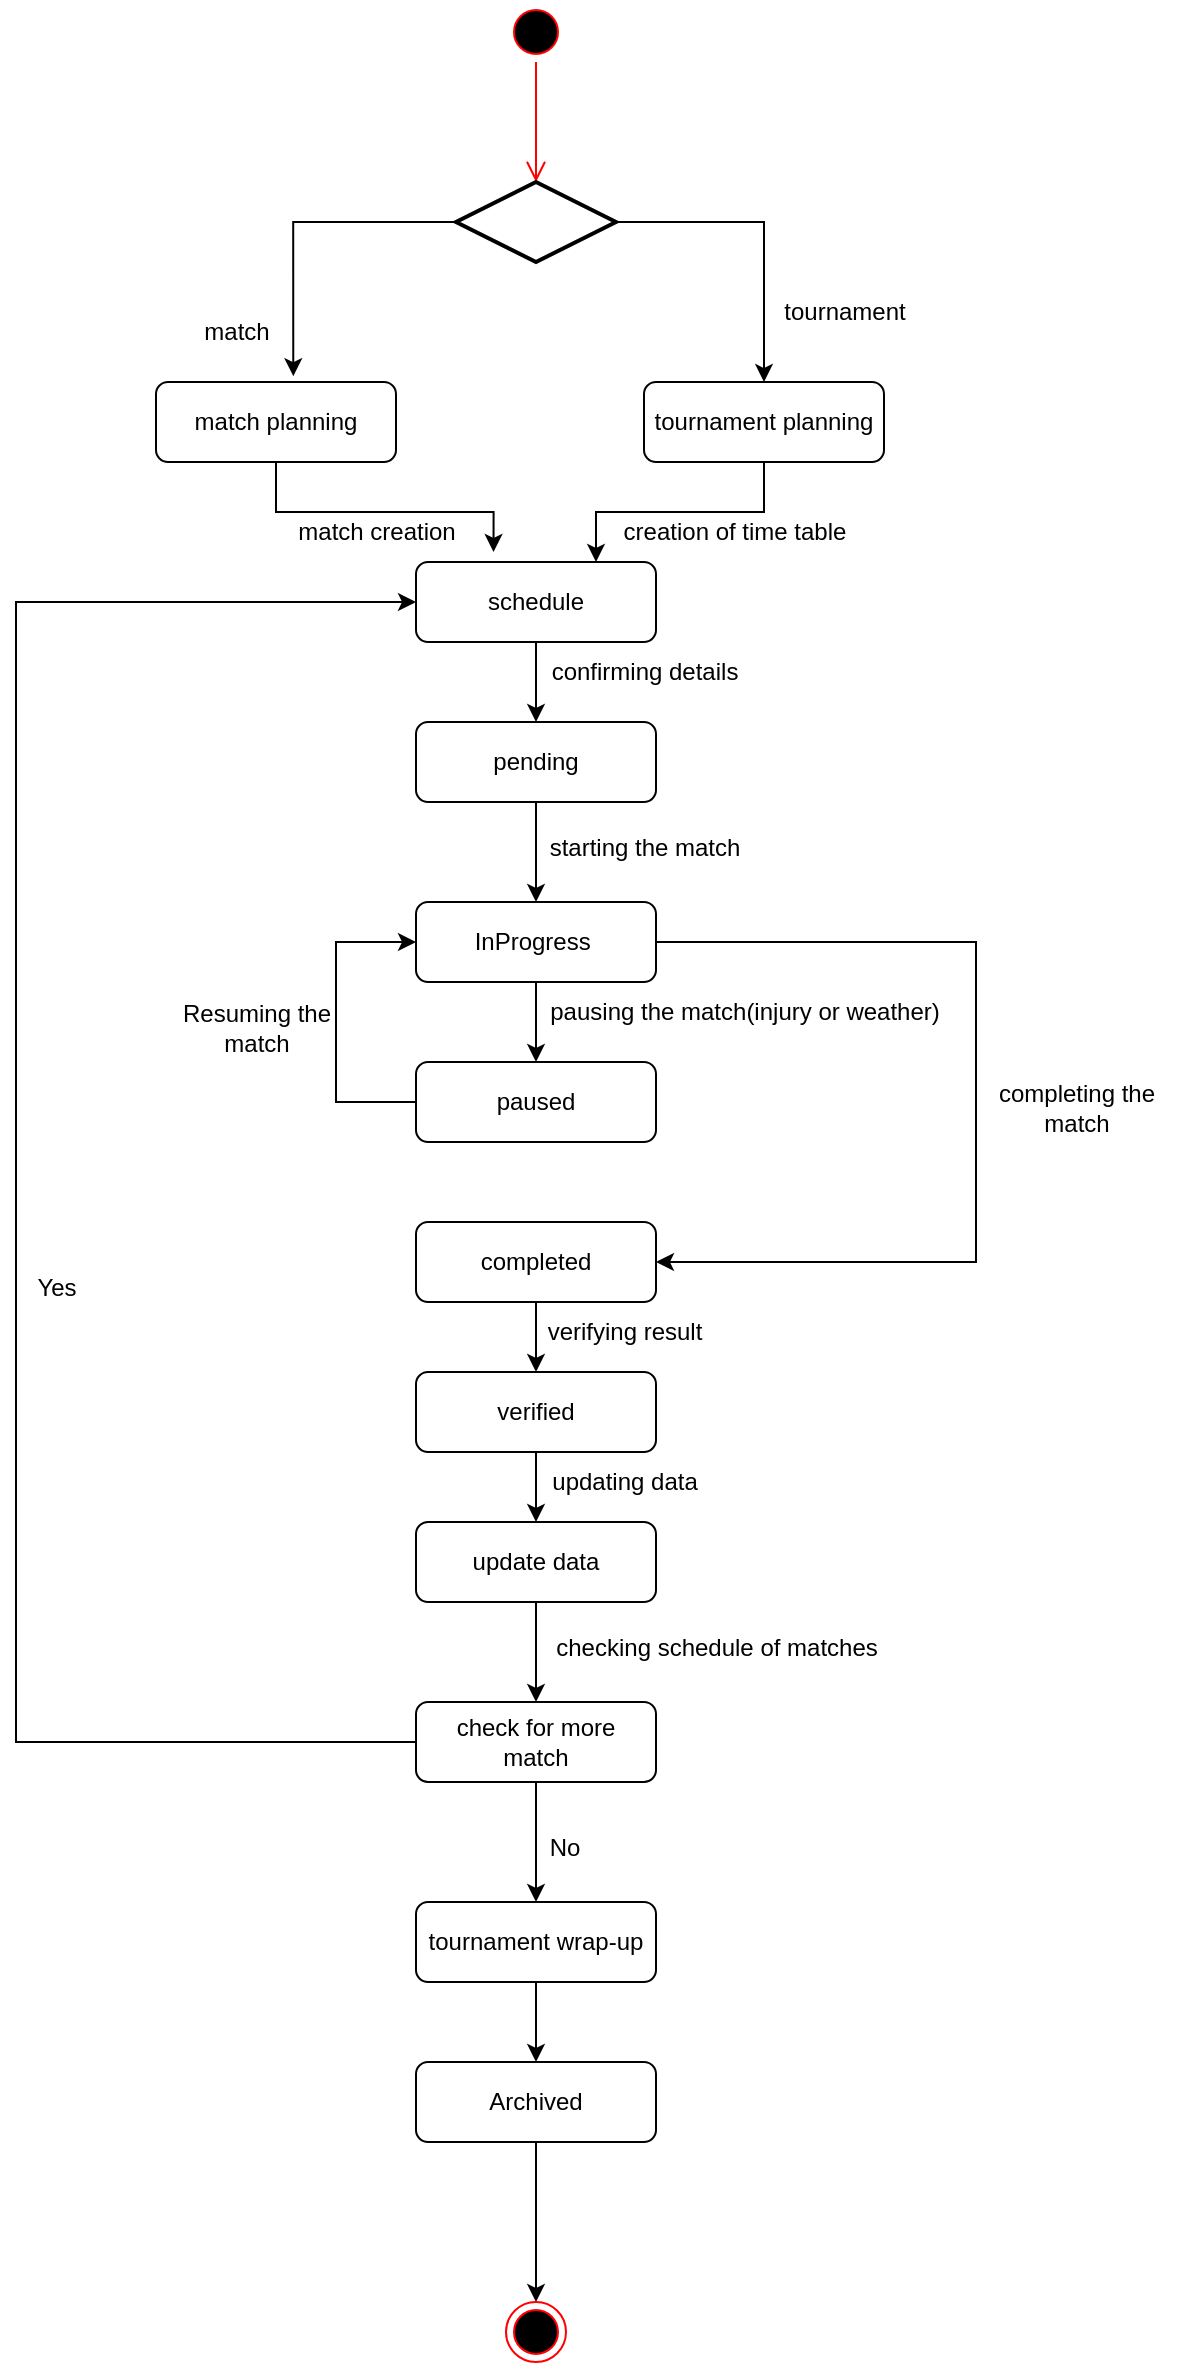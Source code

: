 <mxfile version="24.0.1" type="device">
  <diagram id="C5RBs43oDa-KdzZeNtuy" name="Page-1">
    <mxGraphModel dx="1358" dy="1768" grid="1" gridSize="10" guides="1" tooltips="1" connect="1" arrows="1" fold="1" page="1" pageScale="1" pageWidth="827" pageHeight="1169" math="0" shadow="0">
      <root>
        <mxCell id="WIyWlLk6GJQsqaUBKTNV-0" />
        <mxCell id="WIyWlLk6GJQsqaUBKTNV-1" parent="WIyWlLk6GJQsqaUBKTNV-0" />
        <mxCell id="Axehlq3SmO633M4D_aJs-21" style="edgeStyle=orthogonalEdgeStyle;rounded=0;orthogonalLoop=1;jettySize=auto;html=1;exitX=0.5;exitY=1;exitDx=0;exitDy=0;entryX=0.75;entryY=0;entryDx=0;entryDy=0;" edge="1" parent="WIyWlLk6GJQsqaUBKTNV-1" source="WIyWlLk6GJQsqaUBKTNV-3" target="Axehlq3SmO633M4D_aJs-7">
          <mxGeometry relative="1" as="geometry" />
        </mxCell>
        <mxCell id="WIyWlLk6GJQsqaUBKTNV-3" value="tournament planning" style="rounded=1;whiteSpace=wrap;html=1;fontSize=12;glass=0;strokeWidth=1;shadow=0;" parent="WIyWlLk6GJQsqaUBKTNV-1" vertex="1">
          <mxGeometry x="414" y="50" width="120" height="40" as="geometry" />
        </mxCell>
        <mxCell id="Axehlq3SmO633M4D_aJs-0" value="match planning" style="rounded=1;whiteSpace=wrap;html=1;fontSize=12;glass=0;strokeWidth=1;shadow=0;" vertex="1" parent="WIyWlLk6GJQsqaUBKTNV-1">
          <mxGeometry x="170" y="50" width="120" height="40" as="geometry" />
        </mxCell>
        <mxCell id="Axehlq3SmO633M4D_aJs-37" style="edgeStyle=orthogonalEdgeStyle;rounded=0;orthogonalLoop=1;jettySize=auto;html=1;exitX=0.5;exitY=1;exitDx=0;exitDy=0;entryX=0.5;entryY=0;entryDx=0;entryDy=0;" edge="1" parent="WIyWlLk6GJQsqaUBKTNV-1" source="Axehlq3SmO633M4D_aJs-2" target="Axehlq3SmO633M4D_aJs-14">
          <mxGeometry relative="1" as="geometry" />
        </mxCell>
        <mxCell id="Axehlq3SmO633M4D_aJs-39" style="edgeStyle=orthogonalEdgeStyle;rounded=0;orthogonalLoop=1;jettySize=auto;html=1;exitX=0;exitY=0.5;exitDx=0;exitDy=0;entryX=0;entryY=0.5;entryDx=0;entryDy=0;" edge="1" parent="WIyWlLk6GJQsqaUBKTNV-1" source="Axehlq3SmO633M4D_aJs-2" target="Axehlq3SmO633M4D_aJs-7">
          <mxGeometry relative="1" as="geometry">
            <Array as="points">
              <mxPoint x="100" y="730" />
              <mxPoint x="100" y="160" />
            </Array>
          </mxGeometry>
        </mxCell>
        <mxCell id="Axehlq3SmO633M4D_aJs-2" value="check for more&lt;div&gt;match&lt;/div&gt;" style="rounded=1;whiteSpace=wrap;html=1;fontSize=12;glass=0;strokeWidth=1;shadow=0;" vertex="1" parent="WIyWlLk6GJQsqaUBKTNV-1">
          <mxGeometry x="300" y="710" width="120" height="40" as="geometry" />
        </mxCell>
        <mxCell id="Axehlq3SmO633M4D_aJs-33" style="edgeStyle=orthogonalEdgeStyle;rounded=0;orthogonalLoop=1;jettySize=auto;html=1;exitX=0.5;exitY=1;exitDx=0;exitDy=0;entryX=0.5;entryY=0;entryDx=0;entryDy=0;" edge="1" parent="WIyWlLk6GJQsqaUBKTNV-1" source="Axehlq3SmO633M4D_aJs-3" target="Axehlq3SmO633M4D_aJs-5">
          <mxGeometry relative="1" as="geometry" />
        </mxCell>
        <mxCell id="Axehlq3SmO633M4D_aJs-3" value="verified" style="rounded=1;whiteSpace=wrap;html=1;fontSize=12;glass=0;strokeWidth=1;shadow=0;" vertex="1" parent="WIyWlLk6GJQsqaUBKTNV-1">
          <mxGeometry x="300" y="545" width="120" height="40" as="geometry" />
        </mxCell>
        <mxCell id="Axehlq3SmO633M4D_aJs-31" style="edgeStyle=orthogonalEdgeStyle;rounded=0;orthogonalLoop=1;jettySize=auto;html=1;exitX=0.5;exitY=1;exitDx=0;exitDy=0;entryX=0.5;entryY=0;entryDx=0;entryDy=0;" edge="1" parent="WIyWlLk6GJQsqaUBKTNV-1" source="Axehlq3SmO633M4D_aJs-4" target="Axehlq3SmO633M4D_aJs-3">
          <mxGeometry relative="1" as="geometry" />
        </mxCell>
        <mxCell id="Axehlq3SmO633M4D_aJs-4" value="completed" style="rounded=1;whiteSpace=wrap;html=1;fontSize=12;glass=0;strokeWidth=1;shadow=0;" vertex="1" parent="WIyWlLk6GJQsqaUBKTNV-1">
          <mxGeometry x="300" y="470" width="120" height="40" as="geometry" />
        </mxCell>
        <mxCell id="Axehlq3SmO633M4D_aJs-35" style="edgeStyle=orthogonalEdgeStyle;rounded=0;orthogonalLoop=1;jettySize=auto;html=1;exitX=0.5;exitY=1;exitDx=0;exitDy=0;entryX=0.5;entryY=0;entryDx=0;entryDy=0;" edge="1" parent="WIyWlLk6GJQsqaUBKTNV-1" source="Axehlq3SmO633M4D_aJs-5" target="Axehlq3SmO633M4D_aJs-2">
          <mxGeometry relative="1" as="geometry" />
        </mxCell>
        <mxCell id="Axehlq3SmO633M4D_aJs-5" value="update data" style="rounded=1;whiteSpace=wrap;html=1;fontSize=12;glass=0;strokeWidth=1;shadow=0;" vertex="1" parent="WIyWlLk6GJQsqaUBKTNV-1">
          <mxGeometry x="300" y="620" width="120" height="40" as="geometry" />
        </mxCell>
        <mxCell id="Axehlq3SmO633M4D_aJs-25" style="edgeStyle=orthogonalEdgeStyle;rounded=0;orthogonalLoop=1;jettySize=auto;html=1;exitX=0.5;exitY=1;exitDx=0;exitDy=0;entryX=0.5;entryY=0;entryDx=0;entryDy=0;" edge="1" parent="WIyWlLk6GJQsqaUBKTNV-1" source="Axehlq3SmO633M4D_aJs-6" target="Axehlq3SmO633M4D_aJs-9">
          <mxGeometry relative="1" as="geometry" />
        </mxCell>
        <mxCell id="Axehlq3SmO633M4D_aJs-29" style="edgeStyle=orthogonalEdgeStyle;rounded=0;orthogonalLoop=1;jettySize=auto;html=1;exitX=1;exitY=0.5;exitDx=0;exitDy=0;entryX=1;entryY=0.5;entryDx=0;entryDy=0;" edge="1" parent="WIyWlLk6GJQsqaUBKTNV-1" source="Axehlq3SmO633M4D_aJs-6" target="Axehlq3SmO633M4D_aJs-4">
          <mxGeometry relative="1" as="geometry">
            <Array as="points">
              <mxPoint x="580" y="330" />
              <mxPoint x="580" y="490" />
            </Array>
          </mxGeometry>
        </mxCell>
        <mxCell id="Axehlq3SmO633M4D_aJs-6" value="InProgress&amp;nbsp;" style="rounded=1;whiteSpace=wrap;html=1;fontSize=12;glass=0;strokeWidth=1;shadow=0;" vertex="1" parent="WIyWlLk6GJQsqaUBKTNV-1">
          <mxGeometry x="300" y="310" width="120" height="40" as="geometry" />
        </mxCell>
        <mxCell id="Axehlq3SmO633M4D_aJs-19" style="edgeStyle=orthogonalEdgeStyle;rounded=0;orthogonalLoop=1;jettySize=auto;html=1;exitX=0.5;exitY=1;exitDx=0;exitDy=0;entryX=0.5;entryY=0;entryDx=0;entryDy=0;" edge="1" parent="WIyWlLk6GJQsqaUBKTNV-1" source="Axehlq3SmO633M4D_aJs-7" target="Axehlq3SmO633M4D_aJs-8">
          <mxGeometry relative="1" as="geometry" />
        </mxCell>
        <mxCell id="Axehlq3SmO633M4D_aJs-7" value="schedule" style="rounded=1;whiteSpace=wrap;html=1;fontSize=12;glass=0;strokeWidth=1;shadow=0;" vertex="1" parent="WIyWlLk6GJQsqaUBKTNV-1">
          <mxGeometry x="300" y="140" width="120" height="40" as="geometry" />
        </mxCell>
        <mxCell id="Axehlq3SmO633M4D_aJs-17" style="edgeStyle=orthogonalEdgeStyle;rounded=0;orthogonalLoop=1;jettySize=auto;html=1;exitX=0.5;exitY=1;exitDx=0;exitDy=0;entryX=0.5;entryY=0;entryDx=0;entryDy=0;" edge="1" parent="WIyWlLk6GJQsqaUBKTNV-1" source="Axehlq3SmO633M4D_aJs-8" target="Axehlq3SmO633M4D_aJs-6">
          <mxGeometry relative="1" as="geometry" />
        </mxCell>
        <mxCell id="Axehlq3SmO633M4D_aJs-8" value="pending" style="rounded=1;whiteSpace=wrap;html=1;fontSize=12;glass=0;strokeWidth=1;shadow=0;" vertex="1" parent="WIyWlLk6GJQsqaUBKTNV-1">
          <mxGeometry x="300" y="220" width="120" height="40" as="geometry" />
        </mxCell>
        <mxCell id="Axehlq3SmO633M4D_aJs-27" style="edgeStyle=orthogonalEdgeStyle;rounded=0;orthogonalLoop=1;jettySize=auto;html=1;exitX=0;exitY=0.5;exitDx=0;exitDy=0;entryX=0;entryY=0.5;entryDx=0;entryDy=0;" edge="1" parent="WIyWlLk6GJQsqaUBKTNV-1" source="Axehlq3SmO633M4D_aJs-9" target="Axehlq3SmO633M4D_aJs-6">
          <mxGeometry relative="1" as="geometry">
            <Array as="points">
              <mxPoint x="260" y="410" />
              <mxPoint x="260" y="330" />
            </Array>
          </mxGeometry>
        </mxCell>
        <mxCell id="Axehlq3SmO633M4D_aJs-9" value="paused" style="rounded=1;whiteSpace=wrap;html=1;fontSize=12;glass=0;strokeWidth=1;shadow=0;" vertex="1" parent="WIyWlLk6GJQsqaUBKTNV-1">
          <mxGeometry x="300" y="390" width="120" height="40" as="geometry" />
        </mxCell>
        <mxCell id="Axehlq3SmO633M4D_aJs-52" style="edgeStyle=orthogonalEdgeStyle;rounded=0;orthogonalLoop=1;jettySize=auto;html=1;exitX=0.5;exitY=1;exitDx=0;exitDy=0;entryX=0.5;entryY=0;entryDx=0;entryDy=0;" edge="1" parent="WIyWlLk6GJQsqaUBKTNV-1" source="Axehlq3SmO633M4D_aJs-12" target="Axehlq3SmO633M4D_aJs-51">
          <mxGeometry relative="1" as="geometry" />
        </mxCell>
        <mxCell id="Axehlq3SmO633M4D_aJs-12" value="Archived" style="rounded=1;whiteSpace=wrap;html=1;fontSize=12;glass=0;strokeWidth=1;shadow=0;" vertex="1" parent="WIyWlLk6GJQsqaUBKTNV-1">
          <mxGeometry x="300" y="890" width="120" height="40" as="geometry" />
        </mxCell>
        <mxCell id="Axehlq3SmO633M4D_aJs-41" style="edgeStyle=orthogonalEdgeStyle;rounded=0;orthogonalLoop=1;jettySize=auto;html=1;exitX=0.5;exitY=1;exitDx=0;exitDy=0;entryX=0.5;entryY=0;entryDx=0;entryDy=0;" edge="1" parent="WIyWlLk6GJQsqaUBKTNV-1" source="Axehlq3SmO633M4D_aJs-14" target="Axehlq3SmO633M4D_aJs-12">
          <mxGeometry relative="1" as="geometry" />
        </mxCell>
        <mxCell id="Axehlq3SmO633M4D_aJs-14" value="tournament wrap-up" style="rounded=1;whiteSpace=wrap;html=1;fontSize=12;glass=0;strokeWidth=1;shadow=0;" vertex="1" parent="WIyWlLk6GJQsqaUBKTNV-1">
          <mxGeometry x="300" y="810" width="120" height="40" as="geometry" />
        </mxCell>
        <mxCell id="Axehlq3SmO633M4D_aJs-18" value="match creation" style="text;html=1;align=center;verticalAlign=middle;resizable=0;points=[];autosize=1;strokeColor=none;fillColor=none;" vertex="1" parent="WIyWlLk6GJQsqaUBKTNV-1">
          <mxGeometry x="230" y="110" width="100" height="30" as="geometry" />
        </mxCell>
        <mxCell id="Axehlq3SmO633M4D_aJs-20" style="edgeStyle=orthogonalEdgeStyle;rounded=0;orthogonalLoop=1;jettySize=auto;html=1;exitX=0.5;exitY=1;exitDx=0;exitDy=0;entryX=0.323;entryY=-0.125;entryDx=0;entryDy=0;entryPerimeter=0;" edge="1" parent="WIyWlLk6GJQsqaUBKTNV-1" source="Axehlq3SmO633M4D_aJs-0" target="Axehlq3SmO633M4D_aJs-7">
          <mxGeometry relative="1" as="geometry" />
        </mxCell>
        <mxCell id="Axehlq3SmO633M4D_aJs-23" value="confirming details" style="text;html=1;align=center;verticalAlign=middle;resizable=0;points=[];autosize=1;strokeColor=none;fillColor=none;" vertex="1" parent="WIyWlLk6GJQsqaUBKTNV-1">
          <mxGeometry x="354" y="180" width="120" height="30" as="geometry" />
        </mxCell>
        <mxCell id="Axehlq3SmO633M4D_aJs-24" value="starting the match" style="text;html=1;align=center;verticalAlign=middle;resizable=0;points=[];autosize=1;strokeColor=none;fillColor=none;" vertex="1" parent="WIyWlLk6GJQsqaUBKTNV-1">
          <mxGeometry x="354" y="268" width="120" height="30" as="geometry" />
        </mxCell>
        <mxCell id="Axehlq3SmO633M4D_aJs-26" value="pausing the match(injury or weather)" style="text;html=1;align=center;verticalAlign=middle;resizable=0;points=[];autosize=1;strokeColor=none;fillColor=none;" vertex="1" parent="WIyWlLk6GJQsqaUBKTNV-1">
          <mxGeometry x="354" y="350" width="220" height="30" as="geometry" />
        </mxCell>
        <mxCell id="Axehlq3SmO633M4D_aJs-28" value="Resuming the&lt;div&gt;match&lt;/div&gt;" style="text;html=1;align=center;verticalAlign=middle;resizable=0;points=[];autosize=1;strokeColor=none;fillColor=none;" vertex="1" parent="WIyWlLk6GJQsqaUBKTNV-1">
          <mxGeometry x="170" y="353" width="100" height="40" as="geometry" />
        </mxCell>
        <mxCell id="Axehlq3SmO633M4D_aJs-30" value="completing the&lt;div&gt;match&lt;/div&gt;" style="text;html=1;align=center;verticalAlign=middle;resizable=0;points=[];autosize=1;strokeColor=none;fillColor=none;" vertex="1" parent="WIyWlLk6GJQsqaUBKTNV-1">
          <mxGeometry x="580" y="393" width="100" height="40" as="geometry" />
        </mxCell>
        <mxCell id="Axehlq3SmO633M4D_aJs-32" value="verifying result" style="text;html=1;align=center;verticalAlign=middle;resizable=0;points=[];autosize=1;strokeColor=none;fillColor=none;" vertex="1" parent="WIyWlLk6GJQsqaUBKTNV-1">
          <mxGeometry x="354" y="510" width="100" height="30" as="geometry" />
        </mxCell>
        <mxCell id="Axehlq3SmO633M4D_aJs-36" value="checking schedule of matches" style="text;html=1;align=center;verticalAlign=middle;resizable=0;points=[];autosize=1;strokeColor=none;fillColor=none;" vertex="1" parent="WIyWlLk6GJQsqaUBKTNV-1">
          <mxGeometry x="360" y="668" width="180" height="30" as="geometry" />
        </mxCell>
        <mxCell id="Axehlq3SmO633M4D_aJs-38" value="No" style="text;html=1;align=center;verticalAlign=middle;resizable=0;points=[];autosize=1;strokeColor=none;fillColor=none;" vertex="1" parent="WIyWlLk6GJQsqaUBKTNV-1">
          <mxGeometry x="354" y="768" width="40" height="30" as="geometry" />
        </mxCell>
        <mxCell id="Axehlq3SmO633M4D_aJs-40" value="Yes" style="text;html=1;align=center;verticalAlign=middle;resizable=0;points=[];autosize=1;strokeColor=none;fillColor=none;" vertex="1" parent="WIyWlLk6GJQsqaUBKTNV-1">
          <mxGeometry x="100" y="488" width="40" height="30" as="geometry" />
        </mxCell>
        <mxCell id="Axehlq3SmO633M4D_aJs-46" value="" style="ellipse;html=1;shape=startState;fillColor=#000000;strokeColor=#ff0000;" vertex="1" parent="WIyWlLk6GJQsqaUBKTNV-1">
          <mxGeometry x="345" y="-140" width="30" height="30" as="geometry" />
        </mxCell>
        <mxCell id="Axehlq3SmO633M4D_aJs-47" value="" style="edgeStyle=orthogonalEdgeStyle;html=1;verticalAlign=bottom;endArrow=open;endSize=8;strokeColor=#ff0000;rounded=0;entryX=0.5;entryY=0;entryDx=0;entryDy=0;entryPerimeter=0;" edge="1" source="Axehlq3SmO633M4D_aJs-46" parent="WIyWlLk6GJQsqaUBKTNV-1" target="Axehlq3SmO633M4D_aJs-57">
          <mxGeometry relative="1" as="geometry">
            <mxPoint x="374" y="-155" as="targetPoint" />
          </mxGeometry>
        </mxCell>
        <mxCell id="Axehlq3SmO633M4D_aJs-51" value="" style="ellipse;html=1;shape=endState;fillColor=#000000;strokeColor=#ff0000;" vertex="1" parent="WIyWlLk6GJQsqaUBKTNV-1">
          <mxGeometry x="345" y="1010" width="30" height="30" as="geometry" />
        </mxCell>
        <mxCell id="Axehlq3SmO633M4D_aJs-53" value="creation of time table" style="text;html=1;align=center;verticalAlign=middle;resizable=0;points=[];autosize=1;strokeColor=none;fillColor=none;" vertex="1" parent="WIyWlLk6GJQsqaUBKTNV-1">
          <mxGeometry x="394" y="110" width="130" height="30" as="geometry" />
        </mxCell>
        <mxCell id="Axehlq3SmO633M4D_aJs-59" style="edgeStyle=orthogonalEdgeStyle;rounded=0;orthogonalLoop=1;jettySize=auto;html=1;exitX=1;exitY=0.5;exitDx=0;exitDy=0;exitPerimeter=0;entryX=0.5;entryY=0;entryDx=0;entryDy=0;" edge="1" parent="WIyWlLk6GJQsqaUBKTNV-1" source="Axehlq3SmO633M4D_aJs-57" target="WIyWlLk6GJQsqaUBKTNV-3">
          <mxGeometry relative="1" as="geometry" />
        </mxCell>
        <mxCell id="Axehlq3SmO633M4D_aJs-57" value="" style="strokeWidth=2;html=1;shape=mxgraph.flowchart.decision;whiteSpace=wrap;" vertex="1" parent="WIyWlLk6GJQsqaUBKTNV-1">
          <mxGeometry x="320" y="-50" width="80" height="40" as="geometry" />
        </mxCell>
        <mxCell id="Axehlq3SmO633M4D_aJs-58" style="edgeStyle=orthogonalEdgeStyle;rounded=0;orthogonalLoop=1;jettySize=auto;html=1;exitX=0;exitY=0.5;exitDx=0;exitDy=0;exitPerimeter=0;entryX=0.572;entryY=-0.073;entryDx=0;entryDy=0;entryPerimeter=0;" edge="1" parent="WIyWlLk6GJQsqaUBKTNV-1" source="Axehlq3SmO633M4D_aJs-57" target="Axehlq3SmO633M4D_aJs-0">
          <mxGeometry relative="1" as="geometry" />
        </mxCell>
        <mxCell id="Axehlq3SmO633M4D_aJs-63" value="tournament" style="text;html=1;align=center;verticalAlign=middle;resizable=0;points=[];autosize=1;strokeColor=none;fillColor=none;" vertex="1" parent="WIyWlLk6GJQsqaUBKTNV-1">
          <mxGeometry x="474" width="80" height="30" as="geometry" />
        </mxCell>
        <mxCell id="Axehlq3SmO633M4D_aJs-64" value="match" style="text;html=1;align=center;verticalAlign=middle;resizable=0;points=[];autosize=1;strokeColor=none;fillColor=none;" vertex="1" parent="WIyWlLk6GJQsqaUBKTNV-1">
          <mxGeometry x="180" y="10" width="60" height="30" as="geometry" />
        </mxCell>
        <mxCell id="Axehlq3SmO633M4D_aJs-65" value="updating data" style="text;html=1;align=center;verticalAlign=middle;resizable=0;points=[];autosize=1;strokeColor=none;fillColor=none;" vertex="1" parent="WIyWlLk6GJQsqaUBKTNV-1">
          <mxGeometry x="354" y="585" width="100" height="30" as="geometry" />
        </mxCell>
      </root>
    </mxGraphModel>
  </diagram>
</mxfile>
